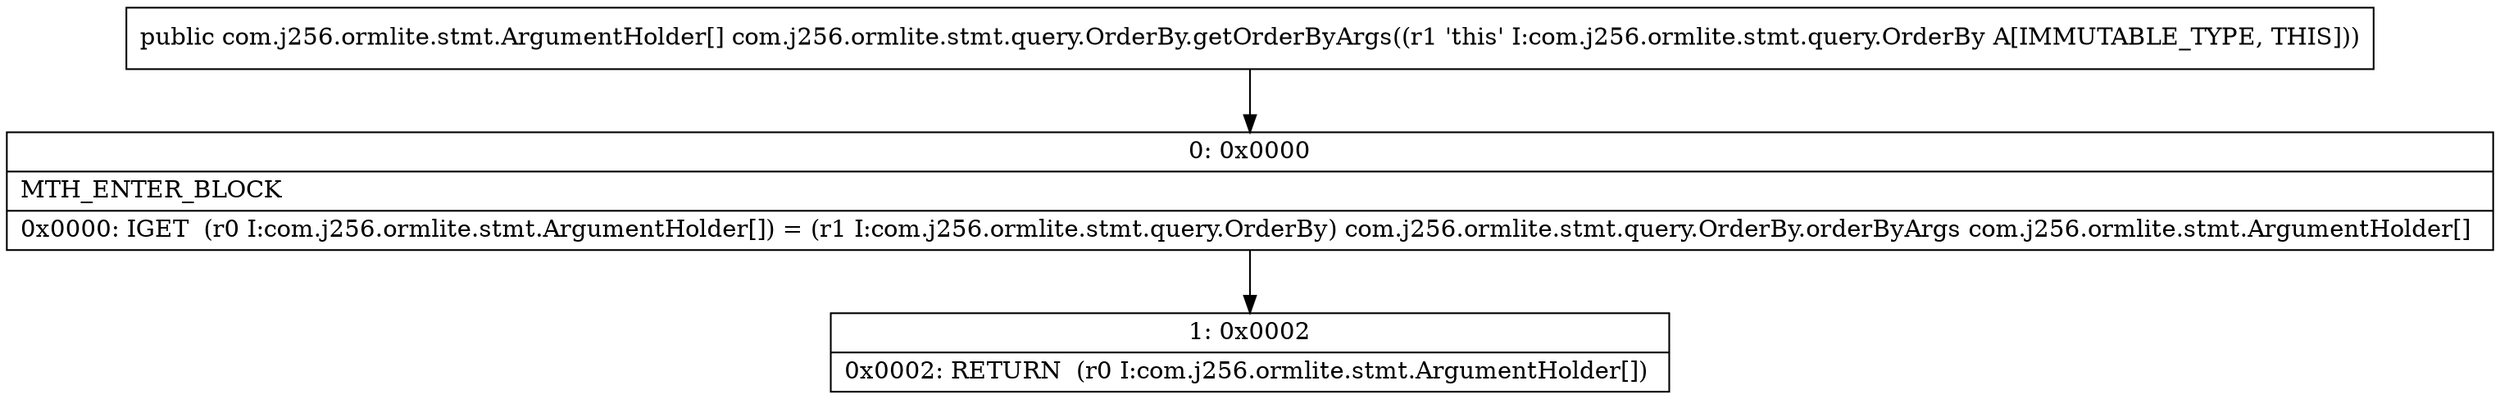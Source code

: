 digraph "CFG forcom.j256.ormlite.stmt.query.OrderBy.getOrderByArgs()[Lcom\/j256\/ormlite\/stmt\/ArgumentHolder;" {
Node_0 [shape=record,label="{0\:\ 0x0000|MTH_ENTER_BLOCK\l|0x0000: IGET  (r0 I:com.j256.ormlite.stmt.ArgumentHolder[]) = (r1 I:com.j256.ormlite.stmt.query.OrderBy) com.j256.ormlite.stmt.query.OrderBy.orderByArgs com.j256.ormlite.stmt.ArgumentHolder[] \l}"];
Node_1 [shape=record,label="{1\:\ 0x0002|0x0002: RETURN  (r0 I:com.j256.ormlite.stmt.ArgumentHolder[]) \l}"];
MethodNode[shape=record,label="{public com.j256.ormlite.stmt.ArgumentHolder[] com.j256.ormlite.stmt.query.OrderBy.getOrderByArgs((r1 'this' I:com.j256.ormlite.stmt.query.OrderBy A[IMMUTABLE_TYPE, THIS])) }"];
MethodNode -> Node_0;
Node_0 -> Node_1;
}

